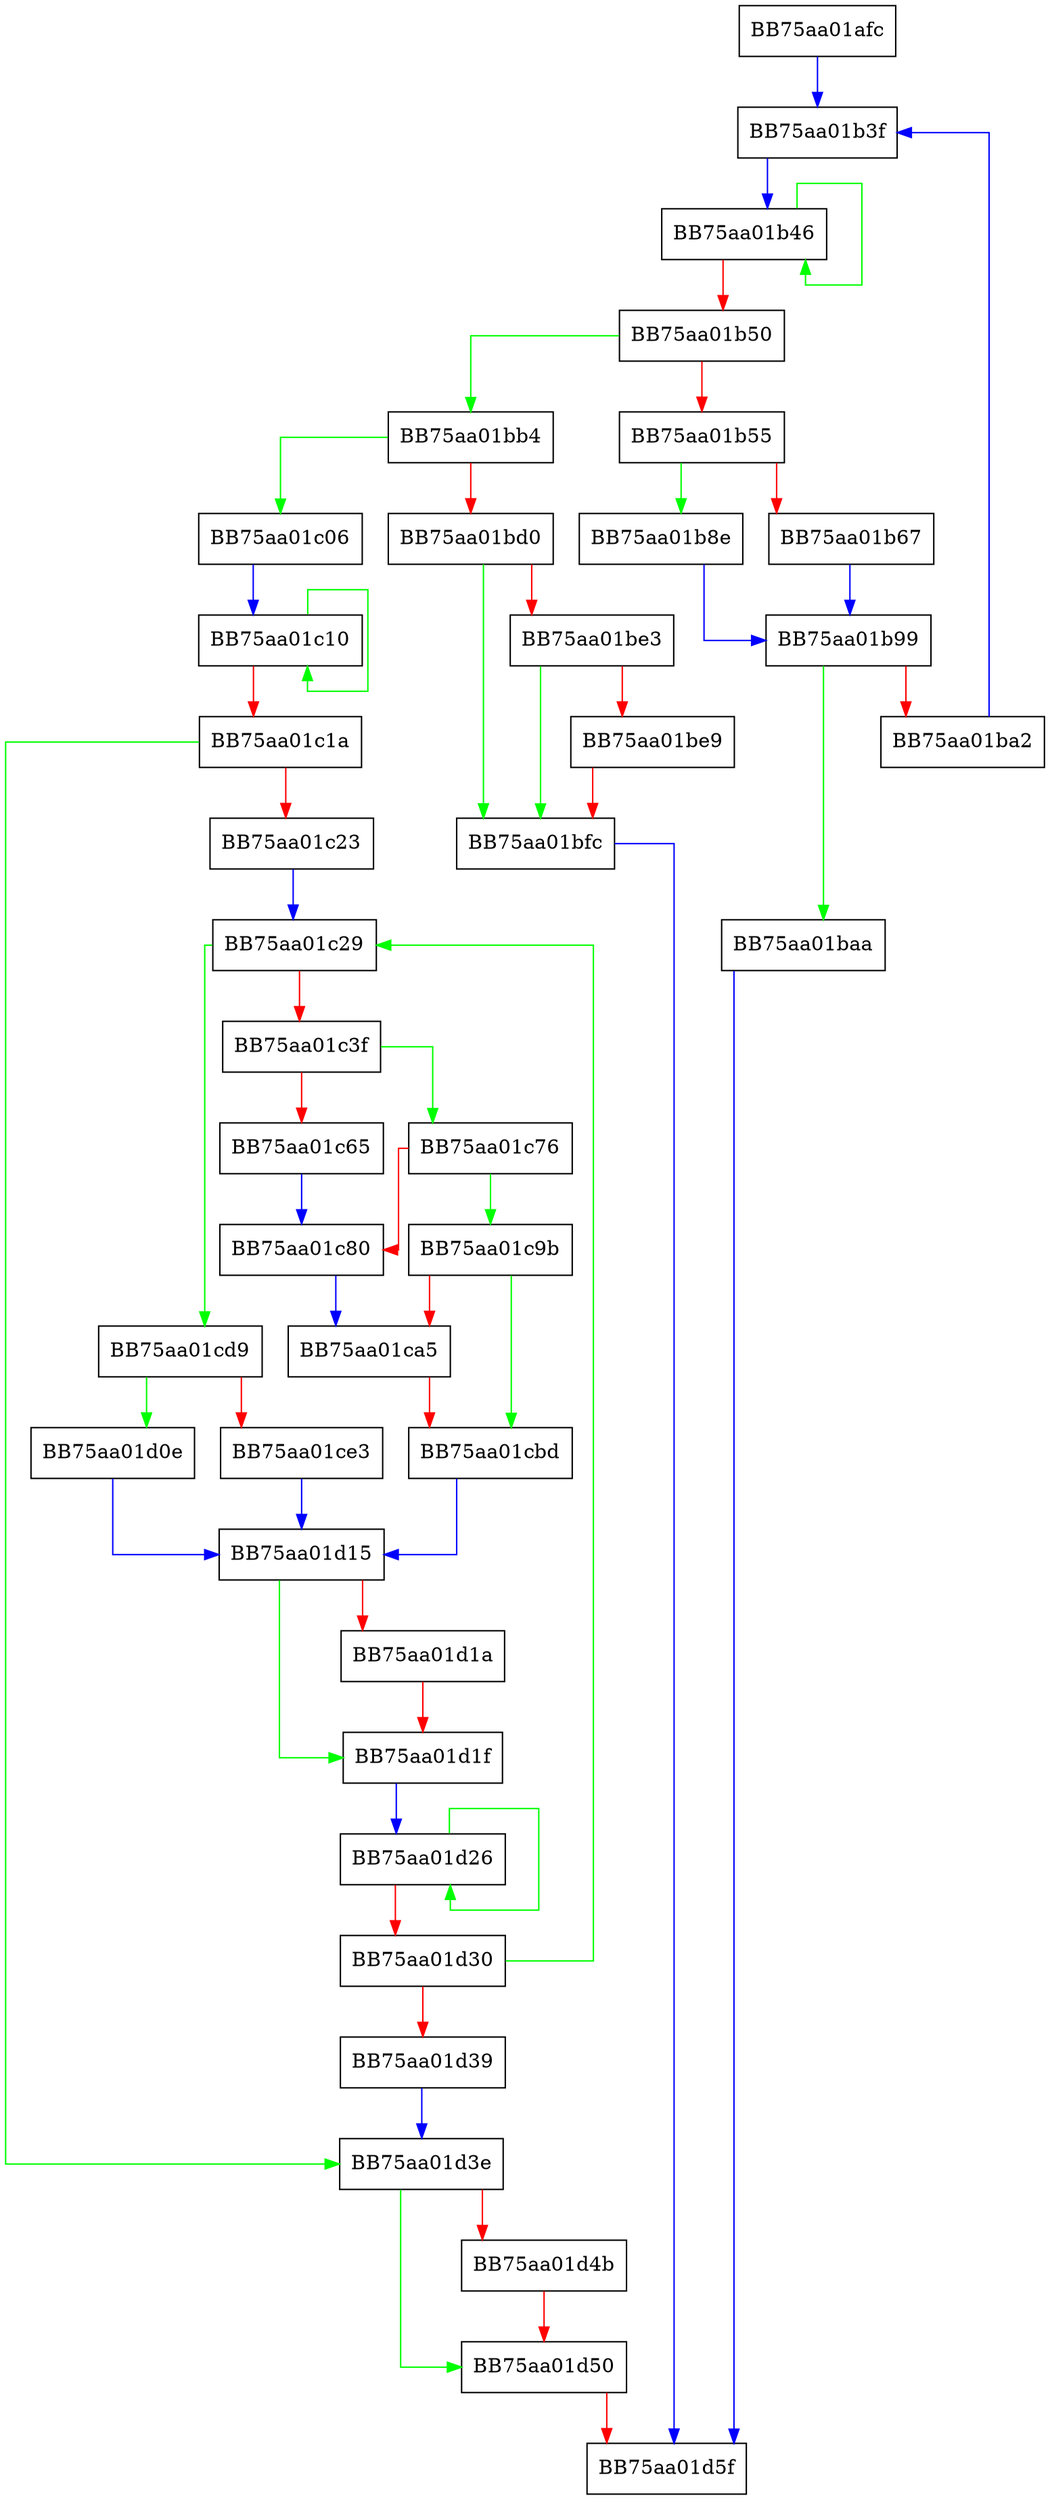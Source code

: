 digraph PreEncodeString {
  node [shape="box"];
  graph [splines=ortho];
  BB75aa01afc -> BB75aa01b3f [color="blue"];
  BB75aa01b3f -> BB75aa01b46 [color="blue"];
  BB75aa01b46 -> BB75aa01b46 [color="green"];
  BB75aa01b46 -> BB75aa01b50 [color="red"];
  BB75aa01b50 -> BB75aa01bb4 [color="green"];
  BB75aa01b50 -> BB75aa01b55 [color="red"];
  BB75aa01b55 -> BB75aa01b8e [color="green"];
  BB75aa01b55 -> BB75aa01b67 [color="red"];
  BB75aa01b67 -> BB75aa01b99 [color="blue"];
  BB75aa01b8e -> BB75aa01b99 [color="blue"];
  BB75aa01b99 -> BB75aa01baa [color="green"];
  BB75aa01b99 -> BB75aa01ba2 [color="red"];
  BB75aa01ba2 -> BB75aa01b3f [color="blue"];
  BB75aa01baa -> BB75aa01d5f [color="blue"];
  BB75aa01bb4 -> BB75aa01c06 [color="green"];
  BB75aa01bb4 -> BB75aa01bd0 [color="red"];
  BB75aa01bd0 -> BB75aa01bfc [color="green"];
  BB75aa01bd0 -> BB75aa01be3 [color="red"];
  BB75aa01be3 -> BB75aa01bfc [color="green"];
  BB75aa01be3 -> BB75aa01be9 [color="red"];
  BB75aa01be9 -> BB75aa01bfc [color="red"];
  BB75aa01bfc -> BB75aa01d5f [color="blue"];
  BB75aa01c06 -> BB75aa01c10 [color="blue"];
  BB75aa01c10 -> BB75aa01c10 [color="green"];
  BB75aa01c10 -> BB75aa01c1a [color="red"];
  BB75aa01c1a -> BB75aa01d3e [color="green"];
  BB75aa01c1a -> BB75aa01c23 [color="red"];
  BB75aa01c23 -> BB75aa01c29 [color="blue"];
  BB75aa01c29 -> BB75aa01cd9 [color="green"];
  BB75aa01c29 -> BB75aa01c3f [color="red"];
  BB75aa01c3f -> BB75aa01c76 [color="green"];
  BB75aa01c3f -> BB75aa01c65 [color="red"];
  BB75aa01c65 -> BB75aa01c80 [color="blue"];
  BB75aa01c76 -> BB75aa01c9b [color="green"];
  BB75aa01c76 -> BB75aa01c80 [color="red"];
  BB75aa01c80 -> BB75aa01ca5 [color="blue"];
  BB75aa01c9b -> BB75aa01cbd [color="green"];
  BB75aa01c9b -> BB75aa01ca5 [color="red"];
  BB75aa01ca5 -> BB75aa01cbd [color="red"];
  BB75aa01cbd -> BB75aa01d15 [color="blue"];
  BB75aa01cd9 -> BB75aa01d0e [color="green"];
  BB75aa01cd9 -> BB75aa01ce3 [color="red"];
  BB75aa01ce3 -> BB75aa01d15 [color="blue"];
  BB75aa01d0e -> BB75aa01d15 [color="blue"];
  BB75aa01d15 -> BB75aa01d1f [color="green"];
  BB75aa01d15 -> BB75aa01d1a [color="red"];
  BB75aa01d1a -> BB75aa01d1f [color="red"];
  BB75aa01d1f -> BB75aa01d26 [color="blue"];
  BB75aa01d26 -> BB75aa01d26 [color="green"];
  BB75aa01d26 -> BB75aa01d30 [color="red"];
  BB75aa01d30 -> BB75aa01c29 [color="green"];
  BB75aa01d30 -> BB75aa01d39 [color="red"];
  BB75aa01d39 -> BB75aa01d3e [color="blue"];
  BB75aa01d3e -> BB75aa01d50 [color="green"];
  BB75aa01d3e -> BB75aa01d4b [color="red"];
  BB75aa01d4b -> BB75aa01d50 [color="red"];
  BB75aa01d50 -> BB75aa01d5f [color="red"];
}